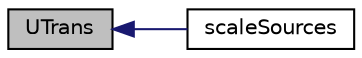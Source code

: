 digraph "UTrans"
{
  bgcolor="transparent";
  edge [fontname="Helvetica",fontsize="10",labelfontname="Helvetica",labelfontsize="10"];
  node [fontname="Helvetica",fontsize="10",shape=record];
  rankdir="LR";
  Node1 [label="UTrans",height=0.2,width=0.4,color="black", fillcolor="grey75", style="filled" fontcolor="black"];
  Node1 -> Node2 [dir="back",color="midnightblue",fontsize="10",style="solid",fontname="Helvetica"];
  Node2 [label="scaleSources",height=0.2,width=0.4,color="black",URL="$classFoam_1_1KinematicCloud.html#a5cc74b62ee77d56f4aa3c22f6cdf7f4f",tooltip="Apply scaling to (transient) cloud sources. "];
}

